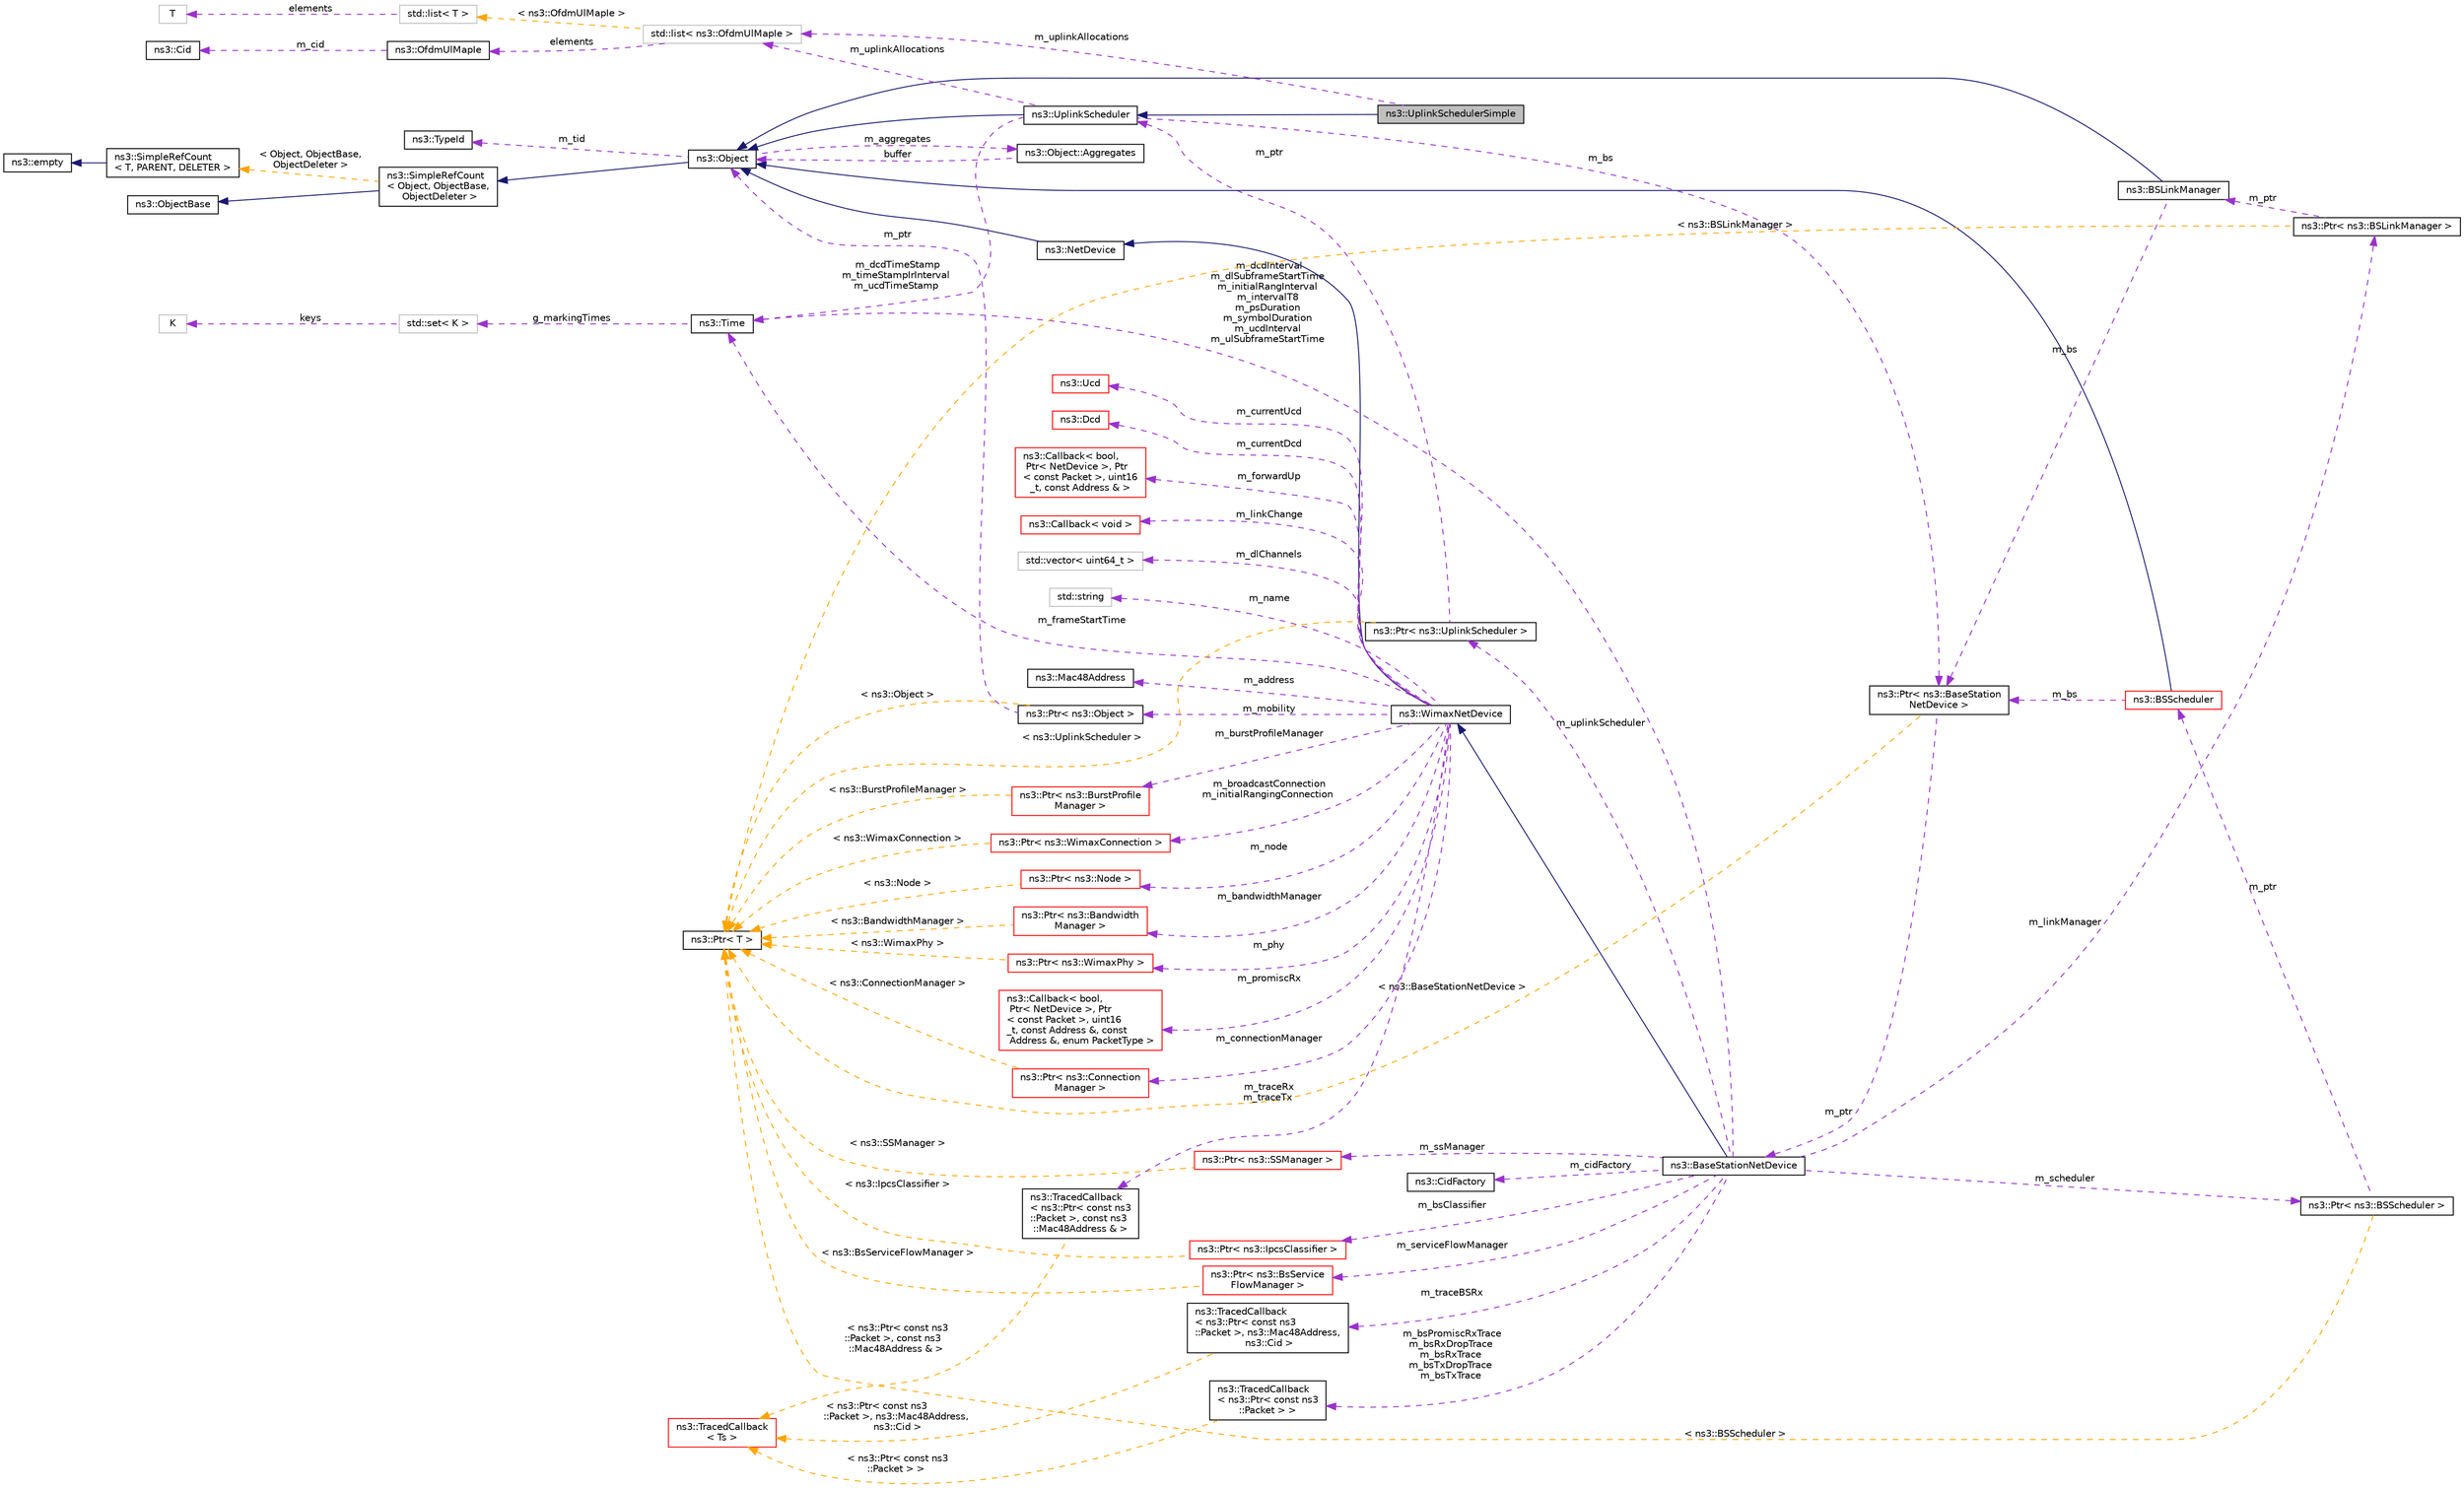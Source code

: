 digraph "ns3::UplinkSchedulerSimple"
{
 // LATEX_PDF_SIZE
  edge [fontname="Helvetica",fontsize="10",labelfontname="Helvetica",labelfontsize="10"];
  node [fontname="Helvetica",fontsize="10",shape=record];
  rankdir="LR";
  Node1 [label="ns3::UplinkSchedulerSimple",height=0.2,width=0.4,color="black", fillcolor="grey75", style="filled", fontcolor="black",tooltip=" "];
  Node2 -> Node1 [dir="back",color="midnightblue",fontsize="10",style="solid",fontname="Helvetica"];
  Node2 [label="ns3::UplinkScheduler",height=0.2,width=0.4,color="black", fillcolor="white", style="filled",URL="$classns3_1_1_uplink_scheduler.html",tooltip="Virtual class for uplink scheduler."];
  Node3 -> Node2 [dir="back",color="midnightblue",fontsize="10",style="solid",fontname="Helvetica"];
  Node3 [label="ns3::Object",height=0.2,width=0.4,color="black", fillcolor="white", style="filled",URL="$classns3_1_1_object.html",tooltip="A base class which provides memory management and object aggregation."];
  Node4 -> Node3 [dir="back",color="midnightblue",fontsize="10",style="solid",fontname="Helvetica"];
  Node4 [label="ns3::SimpleRefCount\l\< Object, ObjectBase,\l ObjectDeleter \>",height=0.2,width=0.4,color="black", fillcolor="white", style="filled",URL="$classns3_1_1_simple_ref_count.html",tooltip=" "];
  Node5 -> Node4 [dir="back",color="midnightblue",fontsize="10",style="solid",fontname="Helvetica"];
  Node5 [label="ns3::ObjectBase",height=0.2,width=0.4,color="black", fillcolor="white", style="filled",URL="$classns3_1_1_object_base.html",tooltip="Anchor the ns-3 type and attribute system."];
  Node6 -> Node4 [dir="back",color="orange",fontsize="10",style="dashed",label=" \< Object, ObjectBase,\l ObjectDeleter \>" ,fontname="Helvetica"];
  Node6 [label="ns3::SimpleRefCount\l\< T, PARENT, DELETER \>",height=0.2,width=0.4,color="black", fillcolor="white", style="filled",URL="$classns3_1_1_simple_ref_count.html",tooltip="A template-based reference counting class."];
  Node7 -> Node6 [dir="back",color="midnightblue",fontsize="10",style="solid",fontname="Helvetica"];
  Node7 [label="ns3::empty",height=0.2,width=0.4,color="black", fillcolor="white", style="filled",URL="$classns3_1_1empty.html",tooltip="make Callback use a separate empty type"];
  Node8 -> Node3 [dir="back",color="darkorchid3",fontsize="10",style="dashed",label=" m_tid" ,fontname="Helvetica"];
  Node8 [label="ns3::TypeId",height=0.2,width=0.4,color="black", fillcolor="white", style="filled",URL="$classns3_1_1_type_id.html",tooltip="a unique identifier for an interface."];
  Node9 -> Node3 [dir="back",color="darkorchid3",fontsize="10",style="dashed",label=" m_aggregates" ,fontname="Helvetica"];
  Node9 [label="ns3::Object::Aggregates",height=0.2,width=0.4,color="black", fillcolor="white", style="filled",URL="$structns3_1_1_object_1_1_aggregates.html",tooltip="The list of Objects aggregated to this one."];
  Node3 -> Node9 [dir="back",color="darkorchid3",fontsize="10",style="dashed",label=" buffer" ,fontname="Helvetica"];
  Node10 -> Node2 [dir="back",color="darkorchid3",fontsize="10",style="dashed",label=" m_dcdTimeStamp\nm_timeStampIrInterval\nm_ucdTimeStamp" ,fontname="Helvetica"];
  Node10 [label="ns3::Time",height=0.2,width=0.4,color="black", fillcolor="white", style="filled",URL="$classns3_1_1_time.html",tooltip="Simulation virtual time values and global simulation resolution."];
  Node11 -> Node10 [dir="back",color="darkorchid3",fontsize="10",style="dashed",label=" g_markingTimes" ,fontname="Helvetica"];
  Node11 [label="std::set\< K \>",height=0.2,width=0.4,color="grey75", fillcolor="white", style="filled",tooltip=" "];
  Node12 -> Node11 [dir="back",color="darkorchid3",fontsize="10",style="dashed",label=" keys" ,fontname="Helvetica"];
  Node12 [label="K",height=0.2,width=0.4,color="grey75", fillcolor="white", style="filled",tooltip=" "];
  Node13 -> Node2 [dir="back",color="darkorchid3",fontsize="10",style="dashed",label=" m_bs" ,fontname="Helvetica"];
  Node13 [label="ns3::Ptr\< ns3::BaseStation\lNetDevice \>",height=0.2,width=0.4,color="black", fillcolor="white", style="filled",URL="$classns3_1_1_ptr.html",tooltip=" "];
  Node14 -> Node13 [dir="back",color="darkorchid3",fontsize="10",style="dashed",label=" m_ptr" ,fontname="Helvetica"];
  Node14 [label="ns3::BaseStationNetDevice",height=0.2,width=0.4,color="black", fillcolor="white", style="filled",URL="$classns3_1_1_base_station_net_device.html",tooltip=" "];
  Node15 -> Node14 [dir="back",color="midnightblue",fontsize="10",style="solid",fontname="Helvetica"];
  Node15 [label="ns3::WimaxNetDevice",height=0.2,width=0.4,color="black", fillcolor="white", style="filled",URL="$classns3_1_1_wimax_net_device.html",tooltip="Hold together all WiMAX-related objects in a NetDevice."];
  Node16 -> Node15 [dir="back",color="midnightblue",fontsize="10",style="solid",fontname="Helvetica"];
  Node16 [label="ns3::NetDevice",height=0.2,width=0.4,color="black", fillcolor="white", style="filled",URL="$classns3_1_1_net_device.html",tooltip="Network layer to device interface."];
  Node3 -> Node16 [dir="back",color="midnightblue",fontsize="10",style="solid",fontname="Helvetica"];
  Node17 -> Node15 [dir="back",color="darkorchid3",fontsize="10",style="dashed",label=" m_address" ,fontname="Helvetica"];
  Node17 [label="ns3::Mac48Address",height=0.2,width=0.4,color="black", fillcolor="white", style="filled",URL="$classns3_1_1_mac48_address.html",tooltip="an EUI-48 address"];
  Node18 -> Node15 [dir="back",color="darkorchid3",fontsize="10",style="dashed",label=" m_broadcastConnection\nm_initialRangingConnection" ,fontname="Helvetica"];
  Node18 [label="ns3::Ptr\< ns3::WimaxConnection \>",height=0.2,width=0.4,color="red", fillcolor="white", style="filled",URL="$classns3_1_1_ptr.html",tooltip=" "];
  Node48 -> Node18 [dir="back",color="orange",fontsize="10",style="dashed",label=" \< ns3::WimaxConnection \>" ,fontname="Helvetica"];
  Node48 [label="ns3::Ptr\< T \>",height=0.2,width=0.4,color="black", fillcolor="white", style="filled",URL="$classns3_1_1_ptr.html",tooltip="Smart pointer class similar to boost::intrusive_ptr."];
  Node74 -> Node15 [dir="back",color="darkorchid3",fontsize="10",style="dashed",label=" m_promiscRx" ,fontname="Helvetica"];
  Node74 [label="ns3::Callback\< bool,\l Ptr\< NetDevice \>, Ptr\l\< const Packet \>, uint16\l_t, const Address &, const\l Address &, enum PacketType \>",height=0.2,width=0.4,color="red", fillcolor="white", style="filled",URL="$classns3_1_1_callback.html",tooltip=" "];
  Node75 -> Node15 [dir="back",color="darkorchid3",fontsize="10",style="dashed",label=" m_connectionManager" ,fontname="Helvetica"];
  Node75 [label="ns3::Ptr\< ns3::Connection\lManager \>",height=0.2,width=0.4,color="red", fillcolor="white", style="filled",URL="$classns3_1_1_ptr.html",tooltip=" "];
  Node48 -> Node75 [dir="back",color="orange",fontsize="10",style="dashed",label=" \< ns3::ConnectionManager \>" ,fontname="Helvetica"];
  Node79 -> Node15 [dir="back",color="darkorchid3",fontsize="10",style="dashed",label=" m_currentUcd" ,fontname="Helvetica"];
  Node79 [label="ns3::Ucd",height=0.2,width=0.4,color="red", fillcolor="white", style="filled",URL="$classns3_1_1_ucd.html",tooltip="This class implements the UCD message as described by \"IEEE Standard for Local and metropolitan area ..."];
  Node84 -> Node15 [dir="back",color="darkorchid3",fontsize="10",style="dashed",label=" m_currentDcd" ,fontname="Helvetica"];
  Node84 [label="ns3::Dcd",height=0.2,width=0.4,color="red", fillcolor="white", style="filled",URL="$classns3_1_1_dcd.html",tooltip="This class implements Downlink channel descriptor as described by \"IEEE Standard for Local and metrop..."];
  Node89 -> Node15 [dir="back",color="darkorchid3",fontsize="10",style="dashed",label=" m_node" ,fontname="Helvetica"];
  Node89 [label="ns3::Ptr\< ns3::Node \>",height=0.2,width=0.4,color="red", fillcolor="white", style="filled",URL="$classns3_1_1_ptr.html",tooltip=" "];
  Node48 -> Node89 [dir="back",color="orange",fontsize="10",style="dashed",label=" \< ns3::Node \>" ,fontname="Helvetica"];
  Node111 -> Node15 [dir="back",color="darkorchid3",fontsize="10",style="dashed",label=" m_forwardUp" ,fontname="Helvetica"];
  Node111 [label="ns3::Callback\< bool,\l Ptr\< NetDevice \>, Ptr\l\< const Packet \>, uint16\l_t, const Address & \>",height=0.2,width=0.4,color="red", fillcolor="white", style="filled",URL="$classns3_1_1_callback.html",tooltip=" "];
  Node10 -> Node15 [dir="back",color="darkorchid3",fontsize="10",style="dashed",label=" m_frameStartTime" ,fontname="Helvetica"];
  Node112 -> Node15 [dir="back",color="darkorchid3",fontsize="10",style="dashed",label=" m_linkChange" ,fontname="Helvetica"];
  Node112 [label="ns3::Callback\< void \>",height=0.2,width=0.4,color="red", fillcolor="white", style="filled",URL="$classns3_1_1_callback.html",tooltip=" "];
  Node113 -> Node15 [dir="back",color="darkorchid3",fontsize="10",style="dashed",label=" m_dlChannels" ,fontname="Helvetica"];
  Node113 [label="std::vector\< uint64_t \>",height=0.2,width=0.4,color="grey75", fillcolor="white", style="filled",tooltip=" "];
  Node22 -> Node15 [dir="back",color="darkorchid3",fontsize="10",style="dashed",label=" m_name" ,fontname="Helvetica"];
  Node22 [label="std::string",height=0.2,width=0.4,color="grey75", fillcolor="white", style="filled",tooltip=" "];
  Node114 -> Node15 [dir="back",color="darkorchid3",fontsize="10",style="dashed",label=" m_phy" ,fontname="Helvetica"];
  Node114 [label="ns3::Ptr\< ns3::WimaxPhy \>",height=0.2,width=0.4,color="red", fillcolor="white", style="filled",URL="$classns3_1_1_ptr.html",tooltip=" "];
  Node48 -> Node114 [dir="back",color="orange",fontsize="10",style="dashed",label=" \< ns3::WimaxPhy \>" ,fontname="Helvetica"];
  Node123 -> Node15 [dir="back",color="darkorchid3",fontsize="10",style="dashed",label=" m_traceRx\nm_traceTx" ,fontname="Helvetica"];
  Node123 [label="ns3::TracedCallback\l\< ns3::Ptr\< const ns3\l::Packet \>, const ns3\l::Mac48Address & \>",height=0.2,width=0.4,color="black", fillcolor="white", style="filled",URL="$classns3_1_1_traced_callback.html",tooltip=" "];
  Node41 -> Node123 [dir="back",color="orange",fontsize="10",style="dashed",label=" \< ns3::Ptr\< const ns3\l::Packet \>, const ns3\l::Mac48Address & \>" ,fontname="Helvetica"];
  Node41 [label="ns3::TracedCallback\l\< Ts \>",height=0.2,width=0.4,color="red", fillcolor="white", style="filled",URL="$classns3_1_1_traced_callback.html",tooltip="Forward calls to a chain of Callback."];
  Node122 -> Node15 [dir="back",color="darkorchid3",fontsize="10",style="dashed",label=" m_mobility" ,fontname="Helvetica"];
  Node122 [label="ns3::Ptr\< ns3::Object \>",height=0.2,width=0.4,color="black", fillcolor="white", style="filled",URL="$classns3_1_1_ptr.html",tooltip=" "];
  Node3 -> Node122 [dir="back",color="darkorchid3",fontsize="10",style="dashed",label=" m_ptr" ,fontname="Helvetica"];
  Node48 -> Node122 [dir="back",color="orange",fontsize="10",style="dashed",label=" \< ns3::Object \>" ,fontname="Helvetica"];
  Node124 -> Node15 [dir="back",color="darkorchid3",fontsize="10",style="dashed",label=" m_bandwidthManager" ,fontname="Helvetica"];
  Node124 [label="ns3::Ptr\< ns3::Bandwidth\lManager \>",height=0.2,width=0.4,color="red", fillcolor="white", style="filled",URL="$classns3_1_1_ptr.html",tooltip=" "];
  Node48 -> Node124 [dir="back",color="orange",fontsize="10",style="dashed",label=" \< ns3::BandwidthManager \>" ,fontname="Helvetica"];
  Node126 -> Node15 [dir="back",color="darkorchid3",fontsize="10",style="dashed",label=" m_burstProfileManager" ,fontname="Helvetica"];
  Node126 [label="ns3::Ptr\< ns3::BurstProfile\lManager \>",height=0.2,width=0.4,color="red", fillcolor="white", style="filled",URL="$classns3_1_1_ptr.html",tooltip=" "];
  Node48 -> Node126 [dir="back",color="orange",fontsize="10",style="dashed",label=" \< ns3::BurstProfileManager \>" ,fontname="Helvetica"];
  Node40 -> Node14 [dir="back",color="darkorchid3",fontsize="10",style="dashed",label=" m_bsPromiscRxTrace\nm_bsRxDropTrace\nm_bsRxTrace\nm_bsTxDropTrace\nm_bsTxTrace" ,fontname="Helvetica"];
  Node40 [label="ns3::TracedCallback\l\< ns3::Ptr\< const ns3\l::Packet \> \>",height=0.2,width=0.4,color="black", fillcolor="white", style="filled",URL="$classns3_1_1_traced_callback.html",tooltip=" "];
  Node41 -> Node40 [dir="back",color="orange",fontsize="10",style="dashed",label=" \< ns3::Ptr\< const ns3\l::Packet \> \>" ,fontname="Helvetica"];
  Node128 -> Node14 [dir="back",color="darkorchid3",fontsize="10",style="dashed",label=" m_scheduler" ,fontname="Helvetica"];
  Node128 [label="ns3::Ptr\< ns3::BSScheduler \>",height=0.2,width=0.4,color="black", fillcolor="white", style="filled",URL="$classns3_1_1_ptr.html",tooltip=" "];
  Node129 -> Node128 [dir="back",color="darkorchid3",fontsize="10",style="dashed",label=" m_ptr" ,fontname="Helvetica"];
  Node129 [label="ns3::BSScheduler",height=0.2,width=0.4,color="red", fillcolor="white", style="filled",URL="$classns3_1_1_b_s_scheduler.html",tooltip=" "];
  Node3 -> Node129 [dir="back",color="midnightblue",fontsize="10",style="solid",fontname="Helvetica"];
  Node13 -> Node129 [dir="back",color="darkorchid3",fontsize="10",style="dashed",label=" m_bs" ,fontname="Helvetica"];
  Node48 -> Node128 [dir="back",color="orange",fontsize="10",style="dashed",label=" \< ns3::BSScheduler \>" ,fontname="Helvetica"];
  Node131 -> Node14 [dir="back",color="darkorchid3",fontsize="10",style="dashed",label=" m_linkManager" ,fontname="Helvetica"];
  Node131 [label="ns3::Ptr\< ns3::BSLinkManager \>",height=0.2,width=0.4,color="black", fillcolor="white", style="filled",URL="$classns3_1_1_ptr.html",tooltip=" "];
  Node132 -> Node131 [dir="back",color="darkorchid3",fontsize="10",style="dashed",label=" m_ptr" ,fontname="Helvetica"];
  Node132 [label="ns3::BSLinkManager",height=0.2,width=0.4,color="black", fillcolor="white", style="filled",URL="$classns3_1_1_b_s_link_manager.html",tooltip=" "];
  Node3 -> Node132 [dir="back",color="midnightblue",fontsize="10",style="solid",fontname="Helvetica"];
  Node13 -> Node132 [dir="back",color="darkorchid3",fontsize="10",style="dashed",label=" m_bs" ,fontname="Helvetica"];
  Node48 -> Node131 [dir="back",color="orange",fontsize="10",style="dashed",label=" \< ns3::BSLinkManager \>" ,fontname="Helvetica"];
  Node133 -> Node14 [dir="back",color="darkorchid3",fontsize="10",style="dashed",label=" m_bsClassifier" ,fontname="Helvetica"];
  Node133 [label="ns3::Ptr\< ns3::IpcsClassifier \>",height=0.2,width=0.4,color="red", fillcolor="white", style="filled",URL="$classns3_1_1_ptr.html",tooltip=" "];
  Node48 -> Node133 [dir="back",color="orange",fontsize="10",style="dashed",label=" \< ns3::IpcsClassifier \>" ,fontname="Helvetica"];
  Node135 -> Node14 [dir="back",color="darkorchid3",fontsize="10",style="dashed",label=" m_uplinkScheduler" ,fontname="Helvetica"];
  Node135 [label="ns3::Ptr\< ns3::UplinkScheduler \>",height=0.2,width=0.4,color="black", fillcolor="white", style="filled",URL="$classns3_1_1_ptr.html",tooltip=" "];
  Node2 -> Node135 [dir="back",color="darkorchid3",fontsize="10",style="dashed",label=" m_ptr" ,fontname="Helvetica"];
  Node48 -> Node135 [dir="back",color="orange",fontsize="10",style="dashed",label=" \< ns3::UplinkScheduler \>" ,fontname="Helvetica"];
  Node136 -> Node14 [dir="back",color="darkorchid3",fontsize="10",style="dashed",label=" m_serviceFlowManager" ,fontname="Helvetica"];
  Node136 [label="ns3::Ptr\< ns3::BsService\lFlowManager \>",height=0.2,width=0.4,color="red", fillcolor="white", style="filled",URL="$classns3_1_1_ptr.html",tooltip=" "];
  Node48 -> Node136 [dir="back",color="orange",fontsize="10",style="dashed",label=" \< ns3::BsServiceFlowManager \>" ,fontname="Helvetica"];
  Node10 -> Node14 [dir="back",color="darkorchid3",fontsize="10",style="dashed",label=" m_dcdInterval\nm_dlSubframeStartTime\nm_initialRangInterval\nm_intervalT8\nm_psDuration\nm_symbolDuration\nm_ucdInterval\nm_ulSubframeStartTime" ,fontname="Helvetica"];
  Node140 -> Node14 [dir="back",color="darkorchid3",fontsize="10",style="dashed",label=" m_traceBSRx" ,fontname="Helvetica"];
  Node140 [label="ns3::TracedCallback\l\< ns3::Ptr\< const ns3\l::Packet \>, ns3::Mac48Address,\l ns3::Cid \>",height=0.2,width=0.4,color="black", fillcolor="white", style="filled",URL="$classns3_1_1_traced_callback.html",tooltip=" "];
  Node41 -> Node140 [dir="back",color="orange",fontsize="10",style="dashed",label=" \< ns3::Ptr\< const ns3\l::Packet \>, ns3::Mac48Address,\l ns3::Cid \>" ,fontname="Helvetica"];
  Node78 -> Node14 [dir="back",color="darkorchid3",fontsize="10",style="dashed",label=" m_cidFactory" ,fontname="Helvetica"];
  Node78 [label="ns3::CidFactory",height=0.2,width=0.4,color="black", fillcolor="white", style="filled",URL="$classns3_1_1_cid_factory.html",tooltip="This class is used exclusively by the BS to allocate CIDs to new connections."];
  Node141 -> Node14 [dir="back",color="darkorchid3",fontsize="10",style="dashed",label=" m_ssManager" ,fontname="Helvetica"];
  Node141 [label="ns3::Ptr\< ns3::SSManager \>",height=0.2,width=0.4,color="red", fillcolor="white", style="filled",URL="$classns3_1_1_ptr.html",tooltip=" "];
  Node48 -> Node141 [dir="back",color="orange",fontsize="10",style="dashed",label=" \< ns3::SSManager \>" ,fontname="Helvetica"];
  Node48 -> Node13 [dir="back",color="orange",fontsize="10",style="dashed",label=" \< ns3::BaseStationNetDevice \>" ,fontname="Helvetica"];
  Node146 -> Node2 [dir="back",color="darkorchid3",fontsize="10",style="dashed",label=" m_uplinkAllocations" ,fontname="Helvetica"];
  Node146 [label="std::list\< ns3::OfdmUlMapIe \>",height=0.2,width=0.4,color="grey75", fillcolor="white", style="filled",tooltip=" "];
  Node147 -> Node146 [dir="back",color="darkorchid3",fontsize="10",style="dashed",label=" elements" ,fontname="Helvetica"];
  Node147 [label="ns3::OfdmUlMapIe",height=0.2,width=0.4,color="black", fillcolor="white", style="filled",URL="$classns3_1_1_ofdm_ul_map_ie.html",tooltip="This class implements the UL-MAP_IE message as described by \"IEEE Standard for Local and metropolitan..."];
  Node35 -> Node147 [dir="back",color="darkorchid3",fontsize="10",style="dashed",label=" m_cid" ,fontname="Helvetica"];
  Node35 [label="ns3::Cid",height=0.2,width=0.4,color="black", fillcolor="white", style="filled",URL="$classns3_1_1_cid.html",tooltip="Cid class."];
  Node37 -> Node146 [dir="back",color="orange",fontsize="10",style="dashed",label=" \< ns3::OfdmUlMapIe \>" ,fontname="Helvetica"];
  Node37 [label="std::list\< T \>",height=0.2,width=0.4,color="grey75", fillcolor="white", style="filled",tooltip=" "];
  Node29 -> Node37 [dir="back",color="darkorchid3",fontsize="10",style="dashed",label=" elements" ,fontname="Helvetica"];
  Node29 [label="T",height=0.2,width=0.4,color="grey75", fillcolor="white", style="filled",tooltip=" "];
  Node146 -> Node1 [dir="back",color="darkorchid3",fontsize="10",style="dashed",label=" m_uplinkAllocations" ,fontname="Helvetica"];
}
